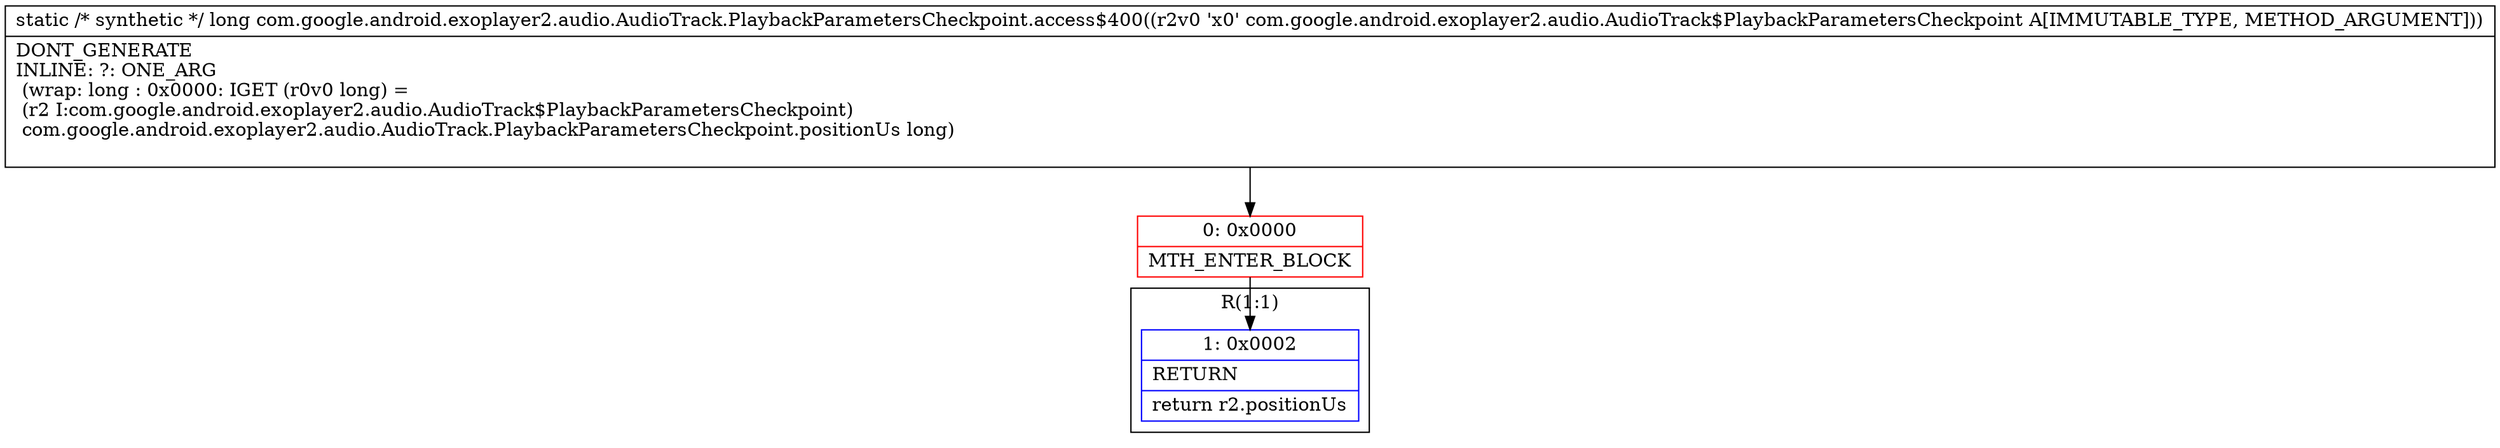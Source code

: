 digraph "CFG forcom.google.android.exoplayer2.audio.AudioTrack.PlaybackParametersCheckpoint.access$400(Lcom\/google\/android\/exoplayer2\/audio\/AudioTrack$PlaybackParametersCheckpoint;)J" {
subgraph cluster_Region_217100944 {
label = "R(1:1)";
node [shape=record,color=blue];
Node_1 [shape=record,label="{1\:\ 0x0002|RETURN\l|return r2.positionUs\l}"];
}
Node_0 [shape=record,color=red,label="{0\:\ 0x0000|MTH_ENTER_BLOCK\l}"];
MethodNode[shape=record,label="{static \/* synthetic *\/ long com.google.android.exoplayer2.audio.AudioTrack.PlaybackParametersCheckpoint.access$400((r2v0 'x0' com.google.android.exoplayer2.audio.AudioTrack$PlaybackParametersCheckpoint A[IMMUTABLE_TYPE, METHOD_ARGUMENT]))  | DONT_GENERATE\lINLINE: ?: ONE_ARG  \l  (wrap: long : 0x0000: IGET  (r0v0 long) = \l  (r2 I:com.google.android.exoplayer2.audio.AudioTrack$PlaybackParametersCheckpoint)\l com.google.android.exoplayer2.audio.AudioTrack.PlaybackParametersCheckpoint.positionUs long)\l\l}"];
MethodNode -> Node_0;
Node_0 -> Node_1;
}

